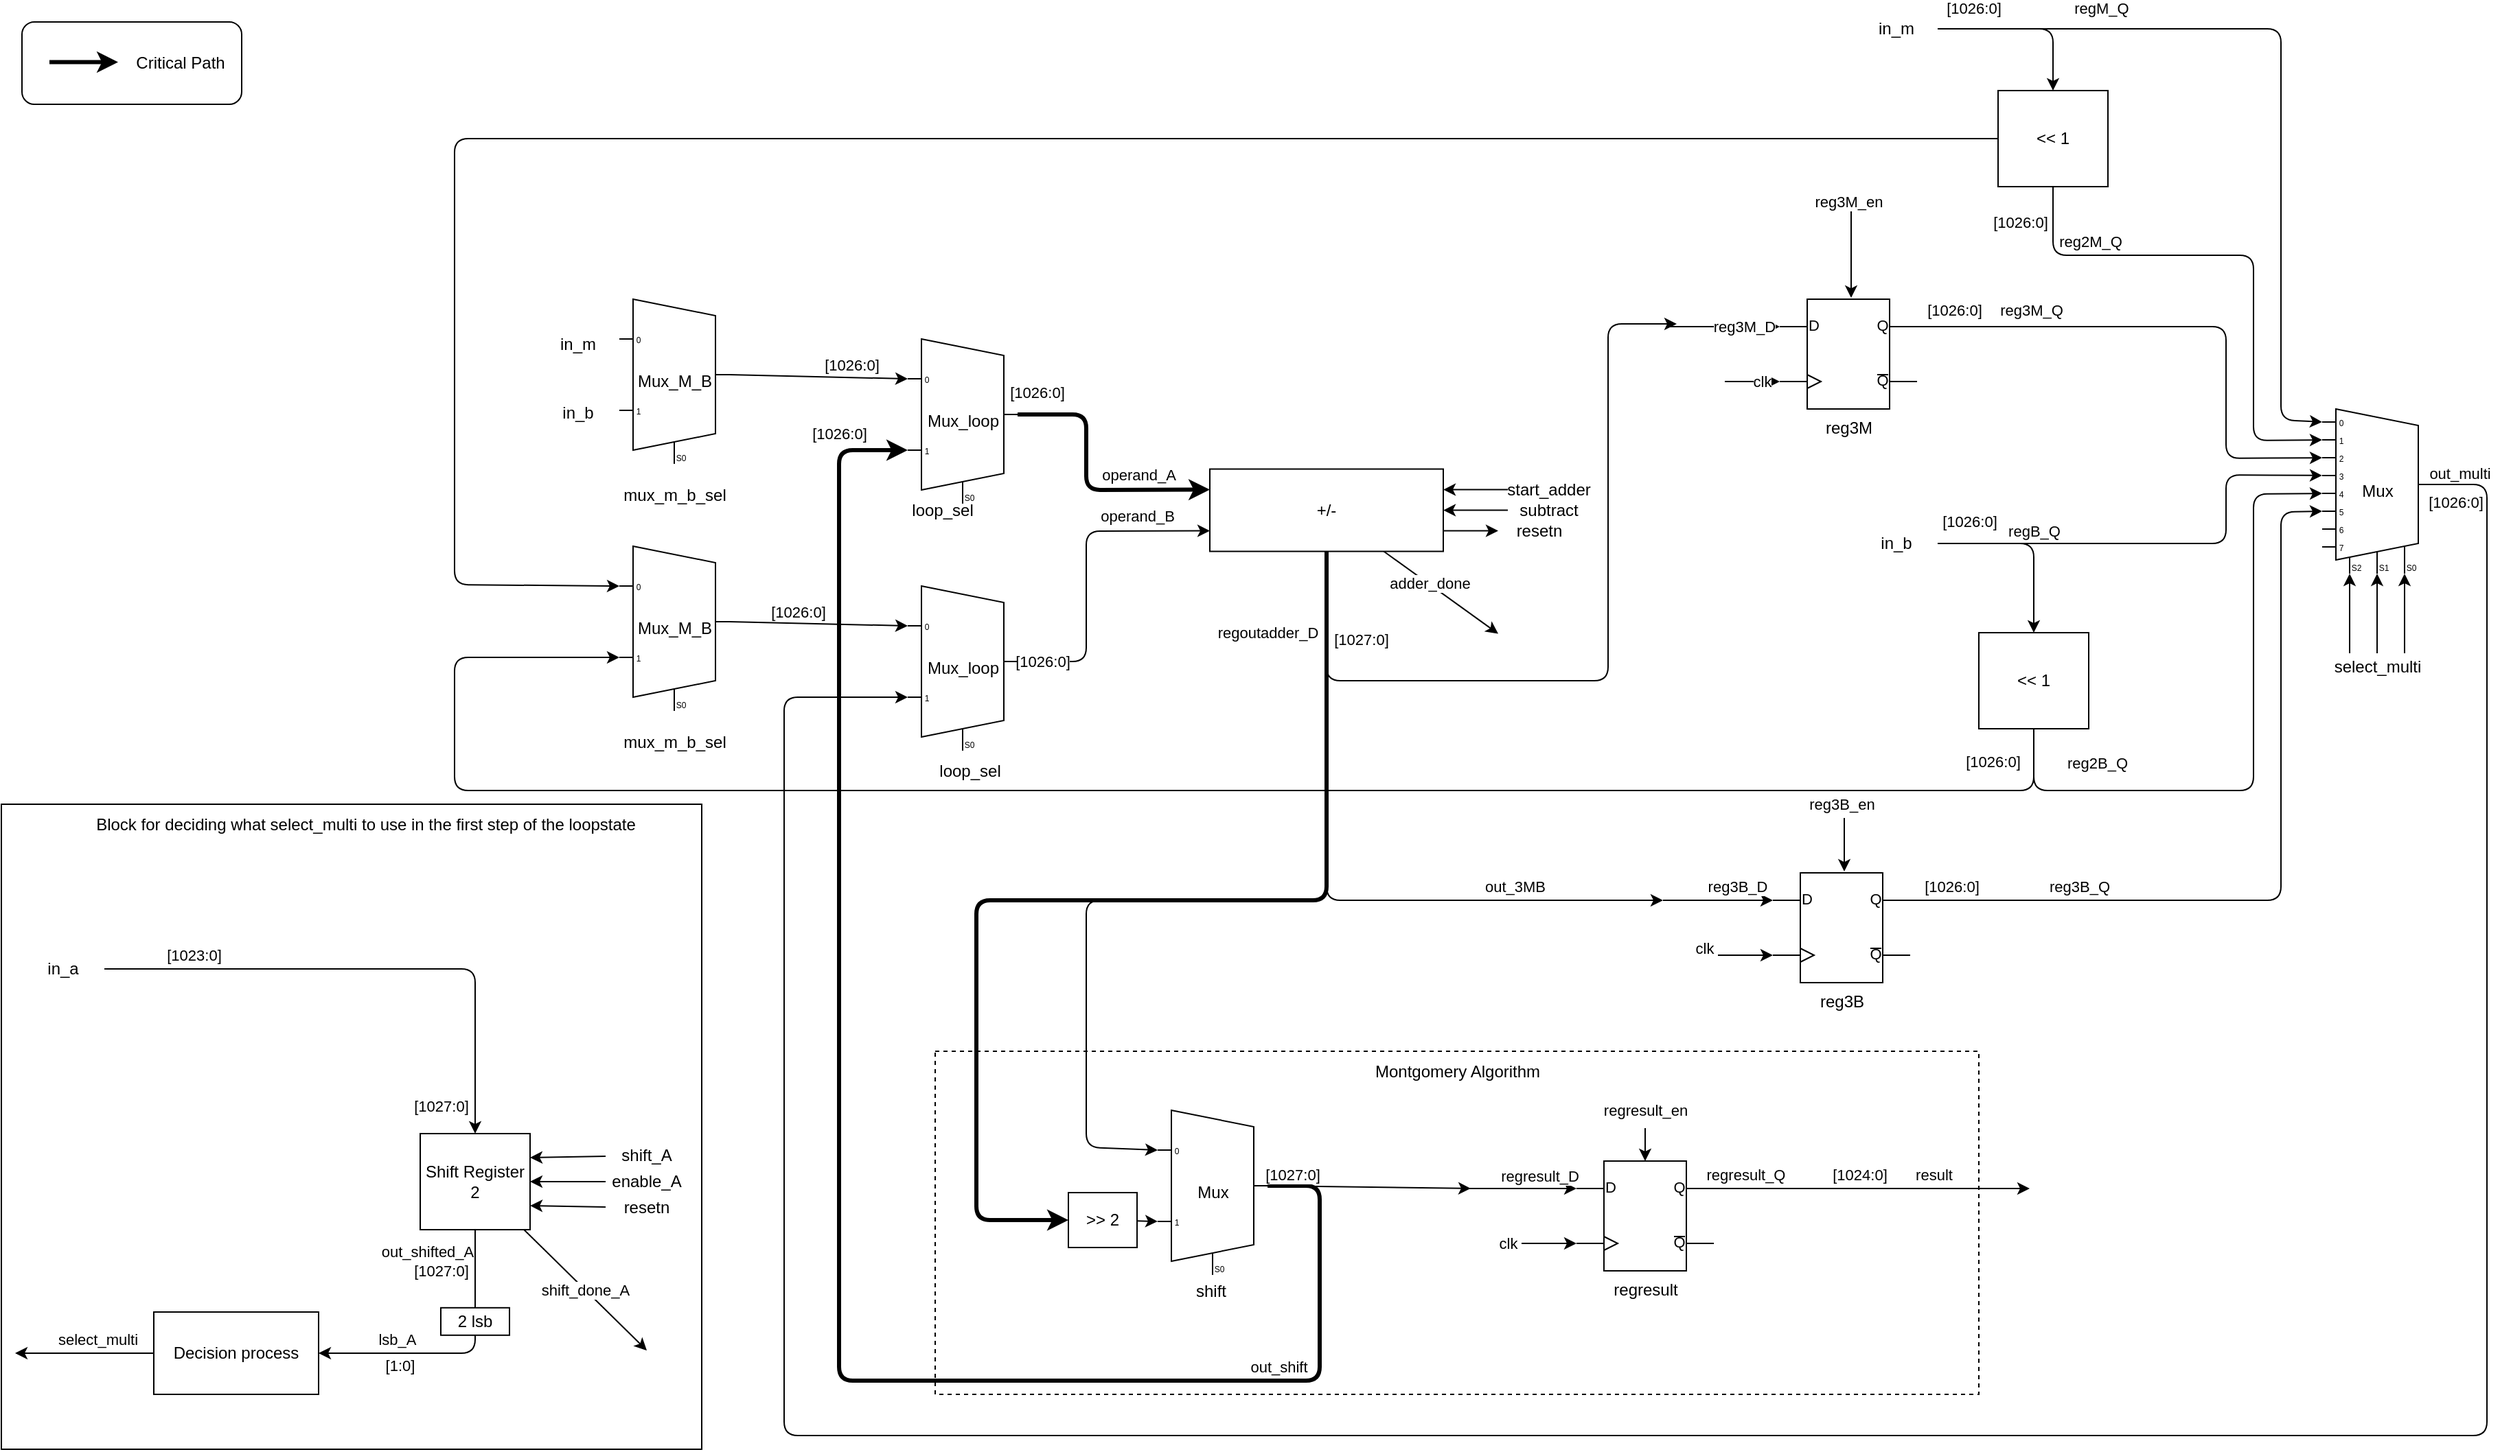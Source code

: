 <mxfile>
    <diagram id="LjW2xJtE3a9Z_0lO8NiE" name="Page-1">
        <mxGraphModel dx="2430" dy="670" grid="1" gridSize="10" guides="1" tooltips="1" connect="1" arrows="1" fold="1" page="1" pageScale="1" pageWidth="827" pageHeight="1169" background="none" math="0" shadow="0">
            <root>
                <mxCell id="0"/>
                <mxCell id="1" parent="0"/>
                <mxCell id="325" value="" style="rounded=0;whiteSpace=wrap;html=1;dashed=1;" parent="1" vertex="1">
                    <mxGeometry x="-100" y="940" width="760" height="250" as="geometry"/>
                </mxCell>
                <mxCell id="197" value="" style="rounded=0;whiteSpace=wrap;html=1;" parent="1" vertex="1">
                    <mxGeometry x="-780" y="760" width="510" height="470" as="geometry"/>
                </mxCell>
                <mxCell id="44" style="edgeStyle=none;html=1;entryX=0;entryY=0.65;entryDx=0;entryDy=3;exitX=1;exitY=0.5;exitDx=0;exitDy=-5;exitPerimeter=0;entryPerimeter=0;" parent="1" source="2" target="281" edge="1">
                    <mxGeometry relative="1" as="geometry">
                        <Array as="points">
                            <mxPoint x="1030" y="527"/>
                            <mxPoint x="1030" y="1220"/>
                            <mxPoint x="-210" y="1220"/>
                            <mxPoint x="-210" y="682"/>
                        </Array>
                    </mxGeometry>
                </mxCell>
                <mxCell id="161" value="out_multi" style="edgeLabel;html=1;align=center;verticalAlign=middle;resizable=0;points=[];" parent="44" vertex="1" connectable="0">
                    <mxGeometry x="-0.887" y="1" relative="1" as="geometry">
                        <mxPoint x="-21" y="-115" as="offset"/>
                    </mxGeometry>
                </mxCell>
                <mxCell id="270" value="[1026:0]" style="edgeLabel;html=1;align=center;verticalAlign=middle;resizable=0;points=[];" parent="44" vertex="1" connectable="0">
                    <mxGeometry x="-0.514" y="2" relative="1" as="geometry">
                        <mxPoint x="-25" y="-579" as="offset"/>
                    </mxGeometry>
                </mxCell>
                <mxCell id="2" value="Mux" style="shadow=0;dashed=0;align=center;html=1;strokeWidth=1;shape=mxgraph.electrical.abstract.mux2;treeFolding=0;selectorPins=3;" parent="1" vertex="1">
                    <mxGeometry x="910" y="472" width="80" height="120" as="geometry"/>
                </mxCell>
                <mxCell id="236" style="edgeStyle=none;html=1;exitX=0.5;exitY=1;exitDx=0;exitDy=0;" parent="1" source="27" edge="1">
                    <mxGeometry relative="1" as="geometry">
                        <Array as="points">
                            <mxPoint x="185" y="830"/>
                        </Array>
                        <mxPoint x="-250" y="590" as="sourcePoint"/>
                        <mxPoint x="430" y="830" as="targetPoint"/>
                    </mxGeometry>
                </mxCell>
                <mxCell id="240" value="out_3MB" style="edgeLabel;html=1;align=center;verticalAlign=middle;resizable=0;points=[];" parent="236" vertex="1" connectable="0">
                    <mxGeometry x="0.567" y="-5" relative="1" as="geometry">
                        <mxPoint y="-15" as="offset"/>
                    </mxGeometry>
                </mxCell>
                <mxCell id="252" value="[1027:0]" style="edgeLabel;html=1;align=center;verticalAlign=middle;resizable=0;points=[];" parent="236" vertex="1" connectable="0">
                    <mxGeometry x="-0.62" relative="1" as="geometry">
                        <mxPoint x="25" y="-31" as="offset"/>
                    </mxGeometry>
                </mxCell>
                <mxCell id="146" style="edgeStyle=none;html=1;entryX=0;entryY=0.217;entryDx=0;entryDy=3;entryPerimeter=0;startArrow=none;exitX=1;exitY=0.5;exitDx=0;exitDy=-5;exitPerimeter=0;" parent="1" source="317" target="279" edge="1">
                    <mxGeometry relative="1" as="geometry">
                        <Array as="points"/>
                        <mxPoint x="-205" y="-104" as="sourcePoint"/>
                    </mxGeometry>
                </mxCell>
                <mxCell id="301" value="[1026:0]" style="edgeLabel;html=1;align=center;verticalAlign=middle;resizable=0;points=[];" parent="146" vertex="1" connectable="0">
                    <mxGeometry x="0.368" y="-1" relative="1" as="geometry">
                        <mxPoint y="-10" as="offset"/>
                    </mxGeometry>
                </mxCell>
                <mxCell id="9" style="edgeStyle=none;html=1;entryX=0;entryY=0.217;entryDx=0;entryDy=3;entryPerimeter=0;exitX=1;exitY=0.5;exitDx=0;exitDy=-5;exitPerimeter=0;" parent="1" source="319" target="281" edge="1">
                    <mxGeometry relative="1" as="geometry">
                        <Array as="points"/>
                        <mxPoint x="-440" y="421" as="sourcePoint"/>
                        <mxPoint x="-430" y="551" as="targetPoint"/>
                    </mxGeometry>
                </mxCell>
                <mxCell id="302" value="[1026:0]" style="edgeLabel;html=1;align=center;verticalAlign=middle;resizable=0;points=[];" parent="9" vertex="1" connectable="0">
                    <mxGeometry x="0.298" y="1" relative="1" as="geometry">
                        <mxPoint x="-35" y="-8" as="offset"/>
                    </mxGeometry>
                </mxCell>
                <mxCell id="31" style="edgeStyle=none;html=1;entryX=0;entryY=0.217;entryDx=0;entryDy=3;entryPerimeter=0;exitX=0.5;exitY=1;exitDx=0;exitDy=0;" parent="1" source="27" target="245" edge="1">
                    <mxGeometry relative="1" as="geometry">
                        <mxPoint x="1500" y="902" as="targetPoint"/>
                        <Array as="points">
                            <mxPoint x="185" y="830"/>
                            <mxPoint x="10" y="830"/>
                            <mxPoint x="10" y="1010"/>
                        </Array>
                        <mxPoint x="-250" y="590" as="sourcePoint"/>
                    </mxGeometry>
                </mxCell>
                <mxCell id="166" value="regoutadder_D" style="edgeLabel;html=1;align=center;verticalAlign=middle;resizable=0;points=[];" parent="31" vertex="1" connectable="0">
                    <mxGeometry x="-0.788" y="-2" relative="1" as="geometry">
                        <mxPoint x="-41" y="-11" as="offset"/>
                    </mxGeometry>
                </mxCell>
                <mxCell id="48" style="edgeStyle=none;html=1;exitX=1;exitY=0.75;exitDx=0;exitDy=0;entryX=0;entryY=0.5;entryDx=0;entryDy=0;" parent="1" source="27" target="39" edge="1">
                    <mxGeometry relative="1" as="geometry"/>
                </mxCell>
                <mxCell id="164" style="edgeStyle=none;html=1;" parent="1" source="27" edge="1">
                    <mxGeometry relative="1" as="geometry">
                        <mxPoint x="310" y="635.77" as="targetPoint"/>
                    </mxGeometry>
                </mxCell>
                <mxCell id="165" value="adder_done" style="edgeLabel;html=1;align=center;verticalAlign=middle;resizable=0;points=[];" parent="164" vertex="1" connectable="0">
                    <mxGeometry x="-0.217" y="1" relative="1" as="geometry">
                        <mxPoint as="offset"/>
                    </mxGeometry>
                </mxCell>
                <mxCell id="212" value="" style="edgeStyle=none;html=1;" parent="1" source="27" edge="1">
                    <mxGeometry relative="1" as="geometry">
                        <mxPoint x="105" y="515.77" as="targetPoint"/>
                    </mxGeometry>
                </mxCell>
                <mxCell id="249" style="edgeStyle=none;html=1;entryX=0;entryY=0.5;entryDx=0;entryDy=0;exitX=0.5;exitY=1;exitDx=0;exitDy=0;strokeWidth=3;" parent="1" source="27" target="247" edge="1">
                    <mxGeometry relative="1" as="geometry">
                        <Array as="points">
                            <mxPoint x="185" y="830"/>
                            <mxPoint x="-70" y="830"/>
                            <mxPoint x="-70" y="1063"/>
                        </Array>
                        <mxPoint x="-250" y="590" as="sourcePoint"/>
                    </mxGeometry>
                </mxCell>
                <mxCell id="27" value="+/-" style="rounded=0;whiteSpace=wrap;html=1;" parent="1" vertex="1">
                    <mxGeometry x="100" y="515.77" width="170" height="60" as="geometry"/>
                </mxCell>
                <mxCell id="171" style="edgeStyle=none;html=1;exitX=1;exitY=0.25;exitDx=0;exitDy=0;exitPerimeter=0;" parent="1" source="213" edge="1">
                    <mxGeometry relative="1" as="geometry">
                        <mxPoint x="697" y="1040" as="targetPoint"/>
                    </mxGeometry>
                </mxCell>
                <mxCell id="172" value="result" style="edgeLabel;html=1;align=center;verticalAlign=middle;resizable=0;points=[];" parent="171" vertex="1" connectable="0">
                    <mxGeometry x="0.388" y="-2" relative="1" as="geometry">
                        <mxPoint y="-12" as="offset"/>
                    </mxGeometry>
                </mxCell>
                <mxCell id="220" value="regresult_Q" style="edgeLabel;html=1;align=center;verticalAlign=middle;resizable=0;points=[];" parent="171" vertex="1" connectable="0">
                    <mxGeometry x="-0.844" y="1" relative="1" as="geometry">
                        <mxPoint x="5" y="-9" as="offset"/>
                    </mxGeometry>
                </mxCell>
                <mxCell id="275" value="[1024:0]" style="edgeLabel;html=1;align=center;verticalAlign=middle;resizable=0;points=[];" parent="171" vertex="1" connectable="0">
                    <mxGeometry x="-0.08" y="-1" relative="1" as="geometry">
                        <mxPoint y="-11" as="offset"/>
                    </mxGeometry>
                </mxCell>
                <mxCell id="219" style="edgeStyle=none;html=1;exitX=1;exitY=0.5;exitDx=0;exitDy=-5;exitPerimeter=0;" parent="1" source="245" edge="1">
                    <mxGeometry relative="1" as="geometry">
                        <mxPoint x="290" y="1040" as="targetPoint"/>
                        <Array as="points"/>
                        <mxPoint x="487" y="978" as="sourcePoint"/>
                    </mxGeometry>
                </mxCell>
                <mxCell id="32" value="shift" style="text;html=1;strokeColor=none;fillColor=none;align=center;verticalAlign=middle;whiteSpace=wrap;rounded=0;" parent="1" vertex="1">
                    <mxGeometry x="71" y="1100" width="60" height="30" as="geometry"/>
                </mxCell>
                <mxCell id="45" style="edgeStyle=none;html=1;entryX=1;entryY=0.25;entryDx=0;entryDy=0;" parent="1" source="38" target="27" edge="1">
                    <mxGeometry relative="1" as="geometry"/>
                </mxCell>
                <mxCell id="39" value="resetn" style="text;html=1;strokeColor=none;fillColor=none;align=center;verticalAlign=middle;whiteSpace=wrap;rounded=0;" parent="1" vertex="1">
                    <mxGeometry x="310" y="545.77" width="60" height="30" as="geometry"/>
                </mxCell>
                <mxCell id="46" style="edgeStyle=none;html=1;entryX=1;entryY=0.5;entryDx=0;entryDy=0;" parent="1" source="40" target="27" edge="1">
                    <mxGeometry relative="1" as="geometry"/>
                </mxCell>
                <mxCell id="51" value="in_a" style="text;html=1;strokeColor=none;fillColor=none;align=center;verticalAlign=middle;whiteSpace=wrap;rounded=0;" parent="1" vertex="1">
                    <mxGeometry x="-765" y="865" width="60" height="30" as="geometry"/>
                </mxCell>
                <mxCell id="38" value="start_adder" style="text;html=1;strokeColor=none;fillColor=none;align=center;verticalAlign=middle;whiteSpace=wrap;rounded=0;" parent="1" vertex="1">
                    <mxGeometry x="317" y="515.77" width="60" height="30" as="geometry"/>
                </mxCell>
                <mxCell id="40" value="subtract" style="text;html=1;strokeColor=none;fillColor=none;align=center;verticalAlign=middle;whiteSpace=wrap;rounded=0;" parent="1" vertex="1">
                    <mxGeometry x="317" y="530.77" width="60" height="30" as="geometry"/>
                </mxCell>
                <mxCell id="62" style="edgeStyle=none;html=1;exitX=1;exitY=0.5;exitDx=0;exitDy=0;entryX=0;entryY=0.054;entryDx=0;entryDy=3;entryPerimeter=0;" parent="1" source="224" target="2" edge="1">
                    <mxGeometry relative="1" as="geometry">
                        <mxPoint x="710" y="60" as="targetPoint"/>
                        <Array as="points">
                            <mxPoint x="880" y="195"/>
                            <mxPoint x="880" y="480"/>
                        </Array>
                        <mxPoint x="620" y="60" as="sourcePoint"/>
                    </mxGeometry>
                </mxCell>
                <mxCell id="63" value="regM_Q" style="edgeLabel;html=1;align=center;verticalAlign=middle;resizable=0;points=[];" parent="62" vertex="1" connectable="0">
                    <mxGeometry x="-0.578" relative="1" as="geometry">
                        <mxPoint y="-15" as="offset"/>
                    </mxGeometry>
                </mxCell>
                <mxCell id="263" value="[1026:0]" style="edgeLabel;html=1;align=center;verticalAlign=middle;resizable=0;points=[];" parent="62" vertex="1" connectable="0">
                    <mxGeometry x="-0.91" y="1" relative="1" as="geometry">
                        <mxPoint y="-14" as="offset"/>
                    </mxGeometry>
                </mxCell>
                <mxCell id="72" style="edgeStyle=none;html=1;exitX=1;exitY=0.5;exitDx=0;exitDy=0;entryX=0;entryY=0.379;entryDx=0;entryDy=3;entryPerimeter=0;" parent="1" source="313" target="2" edge="1">
                    <mxGeometry relative="1" as="geometry">
                        <mxPoint x="705" y="600" as="targetPoint"/>
                        <Array as="points">
                            <mxPoint x="840" y="570"/>
                            <mxPoint x="840" y="520"/>
                        </Array>
                        <mxPoint x="615" y="600" as="sourcePoint"/>
                    </mxGeometry>
                </mxCell>
                <mxCell id="73" value="regB_Q" style="edgeLabel;html=1;align=center;verticalAlign=middle;resizable=0;points=[];" parent="72" vertex="1" connectable="0">
                    <mxGeometry x="-0.578" relative="1" as="geometry">
                        <mxPoint y="-9" as="offset"/>
                    </mxGeometry>
                </mxCell>
                <mxCell id="259" value="[1026:0]" style="edgeLabel;html=1;align=center;verticalAlign=middle;resizable=0;points=[];" parent="72" vertex="1" connectable="0">
                    <mxGeometry x="-0.861" y="-1" relative="1" as="geometry">
                        <mxPoint y="-17" as="offset"/>
                    </mxGeometry>
                </mxCell>
                <mxCell id="82" style="edgeStyle=none;html=1;exitX=0.5;exitY=1;exitDx=0;exitDy=0;entryX=0;entryY=0.488;entryDx=0;entryDy=3;entryPerimeter=0;" parent="1" source="314" target="2" edge="1">
                    <mxGeometry relative="1" as="geometry">
                        <mxPoint x="705" y="780" as="targetPoint"/>
                        <Array as="points">
                            <mxPoint x="700" y="750"/>
                            <mxPoint x="860" y="750"/>
                            <mxPoint x="860" y="534"/>
                        </Array>
                        <mxPoint x="615" y="780" as="sourcePoint"/>
                    </mxGeometry>
                </mxCell>
                <mxCell id="83" value="reg2B_Q" style="edgeLabel;html=1;align=center;verticalAlign=middle;resizable=0;points=[];" parent="82" vertex="1" connectable="0">
                    <mxGeometry x="-0.578" relative="1" as="geometry">
                        <mxPoint x="-9" y="-20" as="offset"/>
                    </mxGeometry>
                </mxCell>
                <mxCell id="260" value="[1026:0]" style="edgeLabel;html=1;align=center;verticalAlign=middle;resizable=0;points=[];" parent="82" vertex="1" connectable="0">
                    <mxGeometry x="-0.908" y="-2" relative="1" as="geometry">
                        <mxPoint x="-28" y="2" as="offset"/>
                    </mxGeometry>
                </mxCell>
                <mxCell id="92" style="edgeStyle=none;html=1;exitX=1;exitY=0.25;exitDx=0;exitDy=0;exitPerimeter=0;entryX=0;entryY=0.596;entryDx=0;entryDy=3;entryPerimeter=0;" parent="1" source="94" target="2" edge="1">
                    <mxGeometry relative="1" as="geometry">
                        <mxPoint x="705" y="952" as="targetPoint"/>
                        <Array as="points">
                            <mxPoint x="880" y="830"/>
                            <mxPoint x="880" y="547"/>
                        </Array>
                    </mxGeometry>
                </mxCell>
                <mxCell id="93" value="reg3B_Q" style="edgeLabel;html=1;align=center;verticalAlign=middle;resizable=0;points=[];" parent="92" vertex="1" connectable="0">
                    <mxGeometry x="-0.578" relative="1" as="geometry">
                        <mxPoint y="-10" as="offset"/>
                    </mxGeometry>
                </mxCell>
                <mxCell id="269" value="[1026:0]" style="edgeLabel;html=1;align=center;verticalAlign=middle;resizable=0;points=[];" parent="92" vertex="1" connectable="0">
                    <mxGeometry x="-0.898" y="-1" relative="1" as="geometry">
                        <mxPoint y="-11" as="offset"/>
                    </mxGeometry>
                </mxCell>
                <mxCell id="94" value="reg3B" style="verticalLabelPosition=bottom;shadow=0;dashed=0;align=center;html=1;verticalAlign=top;shape=mxgraph.electrical.logic_gates.d_type_flip-flop;" parent="1" vertex="1">
                    <mxGeometry x="510" y="810" width="100" height="80" as="geometry"/>
                </mxCell>
                <mxCell id="95" value="" style="edgeStyle=none;orthogonalLoop=1;jettySize=auto;html=1;entryX=0;entryY=0.25;entryDx=0;entryDy=0;entryPerimeter=0;exitX=1;exitY=0.5;exitDx=0;exitDy=0;" parent="1" target="94" edge="1">
                    <mxGeometry width="100" relative="1" as="geometry">
                        <mxPoint x="430" y="830" as="sourcePoint"/>
                        <mxPoint x="500" y="840" as="targetPoint"/>
                        <Array as="points"/>
                    </mxGeometry>
                </mxCell>
                <mxCell id="96" value="reg3B_D" style="edgeLabel;html=1;align=center;verticalAlign=middle;resizable=0;points=[];" parent="95" vertex="1" connectable="0">
                    <mxGeometry x="0.34" relative="1" as="geometry">
                        <mxPoint y="-10" as="offset"/>
                    </mxGeometry>
                </mxCell>
                <mxCell id="97" value="" style="edgeStyle=none;orthogonalLoop=1;jettySize=auto;html=1;entryX=0.52;entryY=-0.012;entryDx=0;entryDy=0;entryPerimeter=0;" parent="1" target="94" edge="1">
                    <mxGeometry width="100" relative="1" as="geometry">
                        <mxPoint x="562" y="770" as="sourcePoint"/>
                        <mxPoint x="520" y="840" as="targetPoint"/>
                        <Array as="points"/>
                    </mxGeometry>
                </mxCell>
                <mxCell id="98" value="reg3B_en" style="edgeLabel;html=1;align=center;verticalAlign=middle;resizable=0;points=[];" parent="97" vertex="1" connectable="0">
                    <mxGeometry x="0.34" relative="1" as="geometry">
                        <mxPoint x="-2" y="-36" as="offset"/>
                    </mxGeometry>
                </mxCell>
                <mxCell id="99" value="" style="edgeStyle=none;orthogonalLoop=1;jettySize=auto;html=1;entryX=0;entryY=0.75;entryDx=0;entryDy=0;entryPerimeter=0;" parent="1" target="94" edge="1">
                    <mxGeometry width="100" relative="1" as="geometry">
                        <mxPoint x="470" y="870" as="sourcePoint"/>
                        <mxPoint x="474" y="880" as="targetPoint"/>
                        <Array as="points"/>
                    </mxGeometry>
                </mxCell>
                <mxCell id="100" value="clk" style="edgeLabel;html=1;align=center;verticalAlign=middle;resizable=0;points=[];" parent="99" vertex="1" connectable="0">
                    <mxGeometry x="0.34" relative="1" as="geometry">
                        <mxPoint x="-37" y="-5" as="offset"/>
                    </mxGeometry>
                </mxCell>
                <mxCell id="102" style="edgeStyle=none;html=1;exitX=0.5;exitY=1;exitDx=0;exitDy=0;entryX=0;entryY=0.163;entryDx=0;entryDy=3;entryPerimeter=0;" parent="1" source="307" target="2" edge="1">
                    <mxGeometry relative="1" as="geometry">
                        <mxPoint x="705" y="240" as="targetPoint"/>
                        <Array as="points">
                            <mxPoint x="714" y="360"/>
                            <mxPoint x="860" y="360"/>
                            <mxPoint x="860" y="495"/>
                        </Array>
                        <mxPoint x="615" y="240" as="sourcePoint"/>
                    </mxGeometry>
                </mxCell>
                <mxCell id="103" value="reg2M_Q" style="edgeLabel;html=1;align=center;verticalAlign=middle;resizable=0;points=[];" parent="102" vertex="1" connectable="0">
                    <mxGeometry x="-0.578" relative="1" as="geometry">
                        <mxPoint x="-4" y="-10" as="offset"/>
                    </mxGeometry>
                </mxCell>
                <mxCell id="262" value="[1026:0]" style="edgeLabel;html=1;align=center;verticalAlign=middle;resizable=0;points=[];" parent="102" vertex="1" connectable="0">
                    <mxGeometry x="-0.866" relative="1" as="geometry">
                        <mxPoint x="-24" as="offset"/>
                    </mxGeometry>
                </mxCell>
                <mxCell id="112" style="edgeStyle=none;html=1;exitX=1;exitY=0.25;exitDx=0;exitDy=0;exitPerimeter=0;entryX=0;entryY=0.271;entryDx=0;entryDy=3;entryPerimeter=0;" parent="1" source="114" target="2" edge="1">
                    <mxGeometry relative="1" as="geometry">
                        <mxPoint x="705" y="412" as="targetPoint"/>
                        <Array as="points">
                            <mxPoint x="840" y="412"/>
                            <mxPoint x="840" y="508"/>
                        </Array>
                    </mxGeometry>
                </mxCell>
                <mxCell id="113" value="reg3M_Q" style="edgeLabel;html=1;align=center;verticalAlign=middle;resizable=0;points=[];" parent="112" vertex="1" connectable="0">
                    <mxGeometry x="-0.578" relative="1" as="geometry">
                        <mxPoint y="-12" as="offset"/>
                    </mxGeometry>
                </mxCell>
                <mxCell id="261" value="[1026:0]" style="edgeLabel;html=1;align=center;verticalAlign=middle;resizable=0;points=[];" parent="112" vertex="1" connectable="0">
                    <mxGeometry x="-0.862" y="-2" relative="1" as="geometry">
                        <mxPoint y="-14" as="offset"/>
                    </mxGeometry>
                </mxCell>
                <mxCell id="114" value="reg3M" style="verticalLabelPosition=bottom;shadow=0;dashed=0;align=center;html=1;verticalAlign=top;shape=mxgraph.electrical.logic_gates.d_type_flip-flop;" parent="1" vertex="1">
                    <mxGeometry x="515" y="392" width="100" height="80" as="geometry"/>
                </mxCell>
                <mxCell id="115" value="" style="edgeStyle=none;orthogonalLoop=1;jettySize=auto;html=1;entryX=0;entryY=0.25;entryDx=0;entryDy=0;entryPerimeter=0;exitX=1;exitY=0.5;exitDx=0;exitDy=0;" parent="1" target="114" edge="1">
                    <mxGeometry width="100" relative="1" as="geometry">
                        <mxPoint x="435" y="412" as="sourcePoint"/>
                        <mxPoint x="505" y="422" as="targetPoint"/>
                        <Array as="points"/>
                    </mxGeometry>
                </mxCell>
                <mxCell id="116" value="reg3M_D" style="edgeLabel;html=1;align=center;verticalAlign=middle;resizable=0;points=[];" parent="115" vertex="1" connectable="0">
                    <mxGeometry x="0.34" relative="1" as="geometry">
                        <mxPoint as="offset"/>
                    </mxGeometry>
                </mxCell>
                <mxCell id="117" value="" style="edgeStyle=none;orthogonalLoop=1;jettySize=auto;html=1;entryX=0.52;entryY=-0.012;entryDx=0;entryDy=0;entryPerimeter=0;" parent="1" target="114" edge="1">
                    <mxGeometry width="100" relative="1" as="geometry">
                        <mxPoint x="567" y="322" as="sourcePoint"/>
                        <mxPoint x="525" y="422" as="targetPoint"/>
                        <Array as="points"/>
                    </mxGeometry>
                </mxCell>
                <mxCell id="118" value="reg3M_en" style="edgeLabel;html=1;align=center;verticalAlign=middle;resizable=0;points=[];" parent="117" vertex="1" connectable="0">
                    <mxGeometry x="0.34" relative="1" as="geometry">
                        <mxPoint x="-2" y="-48" as="offset"/>
                    </mxGeometry>
                </mxCell>
                <mxCell id="119" value="" style="edgeStyle=none;orthogonalLoop=1;jettySize=auto;html=1;entryX=0;entryY=0.75;entryDx=0;entryDy=0;entryPerimeter=0;" parent="1" target="114" edge="1">
                    <mxGeometry width="100" relative="1" as="geometry">
                        <mxPoint x="475" y="452" as="sourcePoint"/>
                        <mxPoint x="479" y="462" as="targetPoint"/>
                        <Array as="points"/>
                    </mxGeometry>
                </mxCell>
                <mxCell id="120" value="clk" style="edgeLabel;html=1;align=center;verticalAlign=middle;resizable=0;points=[];" parent="119" vertex="1" connectable="0">
                    <mxGeometry x="0.34" relative="1" as="geometry">
                        <mxPoint as="offset"/>
                    </mxGeometry>
                </mxCell>
                <mxCell id="122" value="out_shift" style="edgeStyle=none;html=1;exitX=1;exitY=0.5;exitDx=0;exitDy=-5;entryX=0;entryY=0.65;entryDx=0;entryDy=3;exitPerimeter=0;entryPerimeter=0;strokeWidth=3;" parent="1" source="245" target="279" edge="1">
                    <mxGeometry x="-0.666" y="-10" relative="1" as="geometry">
                        <mxPoint x="1365" y="800" as="targetPoint"/>
                        <Array as="points">
                            <mxPoint x="180" y="1038"/>
                            <mxPoint x="180" y="1180"/>
                            <mxPoint x="-170" y="1180"/>
                            <mxPoint x="-170" y="502"/>
                        </Array>
                        <mxPoint x="1500" y="972" as="sourcePoint"/>
                        <mxPoint as="offset"/>
                    </mxGeometry>
                </mxCell>
                <mxCell id="271" value="[1026:0]" style="edgeLabel;html=1;align=center;verticalAlign=middle;resizable=0;points=[];" parent="122" vertex="1" connectable="0">
                    <mxGeometry x="0.845" relative="1" as="geometry">
                        <mxPoint y="-60" as="offset"/>
                    </mxGeometry>
                </mxCell>
                <mxCell id="273" value="[1027:0]" style="edgeLabel;html=1;align=center;verticalAlign=middle;resizable=0;points=[];" parent="122" vertex="1" connectable="0">
                    <mxGeometry x="-0.835" y="3" relative="1" as="geometry">
                        <mxPoint x="-23" y="-74" as="offset"/>
                    </mxGeometry>
                </mxCell>
                <mxCell id="157" value="" style="edgeStyle=none;orthogonalLoop=1;jettySize=auto;html=1;entryX=0.125;entryY=1;entryDx=10;entryDy=0;entryPerimeter=0;" parent="1" target="2" edge="1">
                    <mxGeometry width="100" relative="1" as="geometry">
                        <mxPoint x="930" y="650" as="sourcePoint"/>
                        <mxPoint x="1010" y="650" as="targetPoint"/>
                        <Array as="points"/>
                    </mxGeometry>
                </mxCell>
                <mxCell id="158" value="" style="edgeStyle=none;orthogonalLoop=1;jettySize=auto;html=1;entryX=0.375;entryY=1;entryDx=10;entryDy=0;entryPerimeter=0;" parent="1" target="2" edge="1">
                    <mxGeometry width="100" relative="1" as="geometry">
                        <mxPoint x="950" y="650" as="sourcePoint"/>
                        <mxPoint x="940" y="602" as="targetPoint"/>
                        <Array as="points"/>
                    </mxGeometry>
                </mxCell>
                <mxCell id="159" value="" style="edgeStyle=none;orthogonalLoop=1;jettySize=auto;html=1;entryX=0.625;entryY=1;entryDx=10;entryDy=0;entryPerimeter=0;" parent="1" target="2" edge="1">
                    <mxGeometry width="100" relative="1" as="geometry">
                        <mxPoint x="970" y="650" as="sourcePoint"/>
                        <mxPoint x="960" y="602" as="targetPoint"/>
                        <Array as="points"/>
                    </mxGeometry>
                </mxCell>
                <mxCell id="160" value="select_multi" style="text;html=1;align=center;verticalAlign=middle;resizable=0;points=[];autosize=1;strokeColor=none;fillColor=none;" parent="1" vertex="1">
                    <mxGeometry x="905" y="645" width="90" height="30" as="geometry"/>
                </mxCell>
                <mxCell id="182" value="shift_done_A" style="edgeStyle=none;html=1;" parent="1" source="184" edge="1">
                    <mxGeometry relative="1" as="geometry">
                        <mxPoint x="-310" y="1158" as="targetPoint"/>
                    </mxGeometry>
                </mxCell>
                <mxCell id="198" value="Block for deciding what select_multi to use in the first step of the loopstate" style="text;html=1;align=center;verticalAlign=middle;resizable=0;points=[];autosize=1;strokeColor=none;fillColor=none;" parent="1" vertex="1">
                    <mxGeometry x="-725" y="760" width="420" height="30" as="geometry"/>
                </mxCell>
                <mxCell id="186" value="shift_A" style="text;html=1;strokeColor=none;fillColor=none;align=center;verticalAlign=middle;whiteSpace=wrap;rounded=0;" parent="1" vertex="1">
                    <mxGeometry x="-340" y="1001" width="60" height="30" as="geometry"/>
                </mxCell>
                <mxCell id="187" style="edgeStyle=none;html=1;entryX=1;entryY=0.75;entryDx=0;entryDy=0;" parent="1" source="188" target="184" edge="1">
                    <mxGeometry relative="1" as="geometry"/>
                </mxCell>
                <mxCell id="188" value="resetn" style="text;html=1;strokeColor=none;fillColor=none;align=center;verticalAlign=middle;whiteSpace=wrap;rounded=0;" parent="1" vertex="1">
                    <mxGeometry x="-340" y="1039" width="60" height="30" as="geometry"/>
                </mxCell>
                <mxCell id="189" style="edgeStyle=none;html=1;entryX=1;entryY=0.5;entryDx=0;entryDy=0;" parent="1" source="190" target="184" edge="1">
                    <mxGeometry relative="1" as="geometry"/>
                </mxCell>
                <mxCell id="190" value="enable_A" style="text;html=1;strokeColor=none;fillColor=none;align=center;verticalAlign=middle;whiteSpace=wrap;rounded=0;" parent="1" vertex="1">
                    <mxGeometry x="-340" y="1020" width="60" height="30" as="geometry"/>
                </mxCell>
                <mxCell id="191" value="" style="edgeStyle=none;orthogonalLoop=1;jettySize=auto;html=1;entryX=0.5;entryY=0;entryDx=0;entryDy=0;exitX=1;exitY=0.5;exitDx=0;exitDy=0;" parent="1" source="51" target="184" edge="1">
                    <mxGeometry width="100" relative="1" as="geometry">
                        <mxPoint x="-435" y="900" as="sourcePoint"/>
                        <mxPoint x="-470" y="880" as="targetPoint"/>
                        <Array as="points">
                            <mxPoint x="-435" y="880"/>
                        </Array>
                    </mxGeometry>
                </mxCell>
                <mxCell id="264" value="[1023:0]" style="edgeLabel;html=1;align=center;verticalAlign=middle;resizable=0;points=[];" parent="191" vertex="1" connectable="0">
                    <mxGeometry x="-0.728" y="2" relative="1" as="geometry">
                        <mxPoint x="12" y="-8" as="offset"/>
                    </mxGeometry>
                </mxCell>
                <mxCell id="265" value="[1027:0]" style="edgeLabel;html=1;align=center;verticalAlign=middle;resizable=0;points=[];" parent="191" vertex="1" connectable="0">
                    <mxGeometry x="0.764" y="2" relative="1" as="geometry">
                        <mxPoint x="-27" y="26" as="offset"/>
                    </mxGeometry>
                </mxCell>
                <mxCell id="185" style="edgeStyle=none;html=1;entryX=1;entryY=0.25;entryDx=0;entryDy=0;" parent="1" source="186" target="184" edge="1">
                    <mxGeometry relative="1" as="geometry"/>
                </mxCell>
                <mxCell id="184" value="Shift Register 2" style="rounded=0;whiteSpace=wrap;html=1;" parent="1" vertex="1">
                    <mxGeometry x="-475" y="1000" width="80" height="70" as="geometry"/>
                </mxCell>
                <mxCell id="204" value="select_multi" style="edgeStyle=none;html=1;" parent="1" source="199" edge="1">
                    <mxGeometry x="-0.188" y="-10" relative="1" as="geometry">
                        <mxPoint x="-770" y="1160" as="targetPoint"/>
                        <mxPoint as="offset"/>
                    </mxGeometry>
                </mxCell>
                <mxCell id="211" value="Montgomery Algorithm" style="text;html=1;align=center;verticalAlign=middle;resizable=0;points=[];autosize=1;strokeColor=none;fillColor=none;" parent="1" vertex="1">
                    <mxGeometry x="210" y="940" width="140" height="30" as="geometry"/>
                </mxCell>
                <mxCell id="199" value="Decision process" style="rounded=0;whiteSpace=wrap;html=1;" parent="1" vertex="1">
                    <mxGeometry x="-669" y="1130" width="120" height="60" as="geometry"/>
                </mxCell>
                <mxCell id="213" value="regresult" style="verticalLabelPosition=bottom;shadow=0;dashed=0;align=center;html=1;verticalAlign=top;shape=mxgraph.electrical.logic_gates.d_type_flip-flop;" parent="1" vertex="1">
                    <mxGeometry x="367" y="1020" width="100" height="80" as="geometry"/>
                </mxCell>
                <mxCell id="214" value="" style="edgeStyle=none;orthogonalLoop=1;jettySize=auto;html=1;entryX=0;entryY=0.25;entryDx=0;entryDy=0;entryPerimeter=0;exitX=1;exitY=0.5;exitDx=0;exitDy=0;" parent="1" target="213" edge="1">
                    <mxGeometry width="100" relative="1" as="geometry">
                        <mxPoint x="287" y="1040" as="sourcePoint"/>
                        <mxPoint x="357" y="1050" as="targetPoint"/>
                        <Array as="points"/>
                    </mxGeometry>
                </mxCell>
                <mxCell id="215" value="regresult_D" style="edgeLabel;html=1;align=center;verticalAlign=middle;resizable=0;points=[];" parent="214" vertex="1" connectable="0">
                    <mxGeometry x="0.34" relative="1" as="geometry">
                        <mxPoint x="-1" y="-9" as="offset"/>
                    </mxGeometry>
                </mxCell>
                <mxCell id="216" value="regresult_en" style="edgeLabel;html=1;align=center;verticalAlign=middle;resizable=0;points=[];" parent="1" vertex="1" connectable="0">
                    <mxGeometry x="417" y="983" as="geometry"/>
                </mxCell>
                <mxCell id="217" value="" style="edgeStyle=none;orthogonalLoop=1;jettySize=auto;html=1;entryX=0;entryY=0.75;entryDx=0;entryDy=0;entryPerimeter=0;" parent="1" target="213" edge="1">
                    <mxGeometry width="100" relative="1" as="geometry">
                        <mxPoint x="327" y="1080" as="sourcePoint"/>
                        <mxPoint x="331" y="1090" as="targetPoint"/>
                        <Array as="points"/>
                    </mxGeometry>
                </mxCell>
                <mxCell id="218" value="clk" style="edgeLabel;html=1;align=center;verticalAlign=middle;resizable=0;points=[];" parent="217" vertex="1" connectable="0">
                    <mxGeometry x="0.34" relative="1" as="geometry">
                        <mxPoint x="-37" as="offset"/>
                    </mxGeometry>
                </mxCell>
                <mxCell id="221" value="" style="edgeStyle=none;orthogonalLoop=1;jettySize=auto;html=1;entryX=0.5;entryY=0;entryDx=0;entryDy=0;entryPerimeter=0;startSize=6;endSize=6;jumpSize=6;" parent="1" target="213" edge="1">
                    <mxGeometry width="100" relative="1" as="geometry">
                        <mxPoint x="417" y="996" as="sourcePoint"/>
                        <mxPoint x="787" y="926" as="targetPoint"/>
                        <Array as="points"/>
                    </mxGeometry>
                </mxCell>
                <mxCell id="308" style="edgeStyle=none;html=1;entryX=0.5;entryY=0;entryDx=0;entryDy=0;" parent="1" source="224" target="307" edge="1">
                    <mxGeometry relative="1" as="geometry">
                        <Array as="points">
                            <mxPoint x="714" y="195"/>
                        </Array>
                    </mxGeometry>
                </mxCell>
                <mxCell id="224" value="in_m" style="text;html=1;strokeColor=none;fillColor=none;align=center;verticalAlign=middle;whiteSpace=wrap;rounded=0;" parent="1" vertex="1">
                    <mxGeometry x="570" y="180" width="60" height="30" as="geometry"/>
                </mxCell>
                <mxCell id="245" value="Mux" style="shadow=0;dashed=0;align=center;html=1;strokeWidth=1;shape=mxgraph.electrical.abstract.mux2;rotation=0;" parent="1" vertex="1">
                    <mxGeometry x="62" y="983" width="80" height="120" as="geometry"/>
                </mxCell>
                <mxCell id="248" style="edgeStyle=none;html=1;entryX=0;entryY=0.65;entryDx=0;entryDy=3;entryPerimeter=0;" parent="1" source="247" target="245" edge="1">
                    <mxGeometry relative="1" as="geometry"/>
                </mxCell>
                <mxCell id="247" value="&amp;gt;&amp;gt; 2" style="whiteSpace=wrap;html=1;" parent="1" vertex="1">
                    <mxGeometry x="-3" y="1043" width="50" height="40" as="geometry"/>
                </mxCell>
                <mxCell id="193" style="edgeStyle=none;html=1;entryX=1;entryY=0.5;entryDx=0;entryDy=0;" parent="1" source="184" target="199" edge="1">
                    <mxGeometry relative="1" as="geometry">
                        <mxPoint x="-435" y="1210" as="targetPoint"/>
                        <Array as="points">
                            <mxPoint x="-435" y="1160"/>
                        </Array>
                    </mxGeometry>
                </mxCell>
                <mxCell id="194" value="out_shifted_A" style="edgeLabel;html=1;align=center;verticalAlign=middle;resizable=0;points=[];" parent="193" vertex="1" connectable="0">
                    <mxGeometry x="-0.348" y="2" relative="1" as="geometry">
                        <mxPoint x="-37" y="-51" as="offset"/>
                    </mxGeometry>
                </mxCell>
                <mxCell id="196" value="lsb_A" style="edgeLabel;html=1;align=center;verticalAlign=middle;resizable=0;points=[];" parent="193" vertex="1" connectable="0">
                    <mxGeometry x="0.441" y="2" relative="1" as="geometry">
                        <mxPoint y="-12" as="offset"/>
                    </mxGeometry>
                </mxCell>
                <mxCell id="266" value="[1027:0]" style="edgeLabel;html=1;align=center;verticalAlign=middle;resizable=0;points=[];" parent="193" vertex="1" connectable="0">
                    <mxGeometry x="-0.667" y="2" relative="1" as="geometry">
                        <mxPoint x="-27" y="-4" as="offset"/>
                    </mxGeometry>
                </mxCell>
                <mxCell id="267" value="[1:0]" style="edgeLabel;html=1;align=center;verticalAlign=middle;resizable=0;points=[];" parent="193" vertex="1" connectable="0">
                    <mxGeometry x="0.029" y="3" relative="1" as="geometry">
                        <mxPoint x="-40" y="6" as="offset"/>
                    </mxGeometry>
                </mxCell>
                <mxCell id="195" value="2 lsb" style="whiteSpace=wrap;html=1;" parent="1" vertex="1">
                    <mxGeometry x="-460" y="1126.9" width="50" height="20" as="geometry"/>
                </mxCell>
                <mxCell id="283" style="edgeStyle=none;html=1;exitX=1;exitY=0.5;exitDx=0;exitDy=-5;exitPerimeter=0;entryX=0;entryY=0.25;entryDx=0;entryDy=0;strokeWidth=3;" parent="1" source="279" target="27" edge="1">
                    <mxGeometry relative="1" as="geometry">
                        <Array as="points">
                            <mxPoint x="10" y="476"/>
                            <mxPoint x="10" y="531"/>
                        </Array>
                    </mxGeometry>
                </mxCell>
                <mxCell id="305" value="[1026:0]" style="edgeLabel;html=1;align=center;verticalAlign=middle;resizable=0;points=[];" parent="283" vertex="1" connectable="0">
                    <mxGeometry x="-0.863" y="-1" relative="1" as="geometry">
                        <mxPoint y="-17" as="offset"/>
                    </mxGeometry>
                </mxCell>
                <mxCell id="329" value="operand_A" style="edgeLabel;html=1;align=center;verticalAlign=middle;resizable=0;points=[];" parent="283" vertex="1" connectable="0">
                    <mxGeometry x="0.467" relative="1" as="geometry">
                        <mxPoint y="-11" as="offset"/>
                    </mxGeometry>
                </mxCell>
                <mxCell id="279" value="Mux_loop" style="shadow=0;dashed=0;align=center;html=1;strokeWidth=1;shape=mxgraph.electrical.abstract.mux2;" parent="1" vertex="1">
                    <mxGeometry x="-120" y="421" width="80" height="120" as="geometry"/>
                </mxCell>
                <mxCell id="280" value="loop_sel" style="text;html=1;align=center;verticalAlign=middle;resizable=0;points=[];autosize=1;strokeColor=none;fillColor=none;" parent="1" vertex="1">
                    <mxGeometry x="-130" y="531" width="70" height="30" as="geometry"/>
                </mxCell>
                <mxCell id="284" style="edgeStyle=none;html=1;exitX=1;exitY=0.5;exitDx=0;exitDy=-5;exitPerimeter=0;entryX=0;entryY=0.75;entryDx=0;entryDy=0;" parent="1" source="281" target="27" edge="1">
                    <mxGeometry relative="1" as="geometry">
                        <Array as="points">
                            <mxPoint x="10" y="656"/>
                            <mxPoint x="10" y="561"/>
                        </Array>
                    </mxGeometry>
                </mxCell>
                <mxCell id="306" value="[1026:0]" style="edgeLabel;html=1;align=center;verticalAlign=middle;resizable=0;points=[];" parent="284" vertex="1" connectable="0">
                    <mxGeometry x="-0.851" relative="1" as="geometry">
                        <mxPoint as="offset"/>
                    </mxGeometry>
                </mxCell>
                <mxCell id="281" value="Mux_loop" style="shadow=0;dashed=0;align=center;html=1;strokeWidth=1;shape=mxgraph.electrical.abstract.mux2;" parent="1" vertex="1">
                    <mxGeometry x="-120" y="601" width="80" height="120" as="geometry"/>
                </mxCell>
                <mxCell id="282" value="loop_sel" style="text;html=1;align=center;verticalAlign=middle;resizable=0;points=[];autosize=1;strokeColor=none;fillColor=none;" parent="1" vertex="1">
                    <mxGeometry x="-110" y="721" width="70" height="30" as="geometry"/>
                </mxCell>
                <mxCell id="316" style="edgeStyle=none;html=1;exitX=0.5;exitY=1;exitDx=0;exitDy=0;" parent="1" source="27" edge="1">
                    <mxGeometry relative="1" as="geometry">
                        <mxPoint x="440" y="410" as="targetPoint"/>
                        <mxPoint x="-250" y="590" as="sourcePoint"/>
                        <Array as="points">
                            <mxPoint x="185" y="670"/>
                            <mxPoint x="390" y="670"/>
                            <mxPoint x="390" y="410"/>
                        </Array>
                    </mxGeometry>
                </mxCell>
                <mxCell id="288" value="operand_B" style="edgeLabel;html=1;align=center;verticalAlign=middle;resizable=0;points=[];" parent="1" vertex="1" connectable="0">
                    <mxGeometry x="47.0" y="550.004" as="geometry"/>
                </mxCell>
                <mxCell id="324" style="edgeStyle=none;html=1;entryX=0;entryY=0.217;entryDx=0;entryDy=3;entryPerimeter=0;" parent="1" source="307" target="319" edge="1">
                    <mxGeometry relative="1" as="geometry">
                        <mxPoint x="-610" y="870" as="targetPoint"/>
                        <Array as="points">
                            <mxPoint x="-450" y="275"/>
                            <mxPoint x="-450" y="600"/>
                        </Array>
                    </mxGeometry>
                </mxCell>
                <mxCell id="307" value="&amp;lt;&amp;lt; 1" style="rounded=0;whiteSpace=wrap;html=1;" parent="1" vertex="1">
                    <mxGeometry x="674" y="240" width="80" height="70" as="geometry"/>
                </mxCell>
                <mxCell id="315" style="edgeStyle=none;html=1;entryX=0.5;entryY=0;entryDx=0;entryDy=0;exitX=1;exitY=0.5;exitDx=0;exitDy=0;" parent="1" source="313" target="314" edge="1">
                    <mxGeometry relative="1" as="geometry">
                        <Array as="points">
                            <mxPoint x="700" y="570"/>
                        </Array>
                    </mxGeometry>
                </mxCell>
                <mxCell id="313" value="in_b" style="text;html=1;strokeColor=none;fillColor=none;align=center;verticalAlign=middle;whiteSpace=wrap;rounded=0;" parent="1" vertex="1">
                    <mxGeometry x="570" y="555" width="60" height="30" as="geometry"/>
                </mxCell>
                <mxCell id="323" style="edgeStyle=none;html=1;entryX=0;entryY=0.65;entryDx=0;entryDy=3;entryPerimeter=0;" parent="1" source="314" target="319" edge="1">
                    <mxGeometry relative="1" as="geometry">
                        <mxPoint x="-430" y="1380" as="targetPoint"/>
                        <Array as="points">
                            <mxPoint x="700" y="750"/>
                            <mxPoint x="-450" y="750"/>
                            <mxPoint x="-450" y="653"/>
                        </Array>
                    </mxGeometry>
                </mxCell>
                <mxCell id="314" value="&amp;lt;&amp;lt; 1" style="rounded=0;whiteSpace=wrap;html=1;" parent="1" vertex="1">
                    <mxGeometry x="660" y="635" width="80" height="70" as="geometry"/>
                </mxCell>
                <mxCell id="317" value="Mux_M_B" style="shadow=0;dashed=0;align=center;html=1;strokeWidth=1;shape=mxgraph.electrical.abstract.mux2;" parent="1" vertex="1">
                    <mxGeometry x="-330" y="392" width="80" height="120" as="geometry"/>
                </mxCell>
                <mxCell id="318" value="mux_m_b_sel" style="text;html=1;align=center;verticalAlign=middle;resizable=0;points=[];autosize=1;strokeColor=none;fillColor=none;" parent="1" vertex="1">
                    <mxGeometry x="-340" y="520" width="100" height="30" as="geometry"/>
                </mxCell>
                <mxCell id="319" value="Mux_M_B" style="shadow=0;dashed=0;align=center;html=1;strokeWidth=1;shape=mxgraph.electrical.abstract.mux2;" parent="1" vertex="1">
                    <mxGeometry x="-330" y="572" width="80" height="120" as="geometry"/>
                </mxCell>
                <mxCell id="320" value="mux_m_b_sel" style="text;html=1;align=center;verticalAlign=middle;resizable=0;points=[];autosize=1;strokeColor=none;fillColor=none;" parent="1" vertex="1">
                    <mxGeometry x="-340" y="700" width="100" height="30" as="geometry"/>
                </mxCell>
                <mxCell id="326" value="in_m" style="text;html=1;strokeColor=none;fillColor=none;align=center;verticalAlign=middle;whiteSpace=wrap;rounded=0;" parent="1" vertex="1">
                    <mxGeometry x="-390" y="410" width="60" height="30" as="geometry"/>
                </mxCell>
                <mxCell id="327" value="in_b" style="text;html=1;strokeColor=none;fillColor=none;align=center;verticalAlign=middle;whiteSpace=wrap;rounded=0;" parent="1" vertex="1">
                    <mxGeometry x="-390" y="460" width="60" height="30" as="geometry"/>
                </mxCell>
                <mxCell id="330" value="" style="rounded=1;whiteSpace=wrap;html=1;align=right;" vertex="1" parent="1">
                    <mxGeometry x="-765" y="190" width="160" height="60" as="geometry"/>
                </mxCell>
                <mxCell id="331" style="edgeStyle=none;html=1;exitX=1;exitY=0.25;exitDx=0;exitDy=0;exitPerimeter=0;entryX=0;entryY=0.5;entryDx=0;entryDy=0;strokeWidth=3;" edge="1" parent="1">
                    <mxGeometry relative="1" as="geometry">
                        <mxPoint x="-695" y="219.29" as="targetPoint"/>
                        <mxPoint x="-745" y="219.29" as="sourcePoint"/>
                    </mxGeometry>
                </mxCell>
                <mxCell id="332" value="Critical Path" style="text;html=1;align=center;verticalAlign=middle;resizable=0;points=[];autosize=1;strokeColor=none;fillColor=none;" vertex="1" parent="1">
                    <mxGeometry x="-695" y="205" width="90" height="30" as="geometry"/>
                </mxCell>
            </root>
        </mxGraphModel>
    </diagram>
</mxfile>